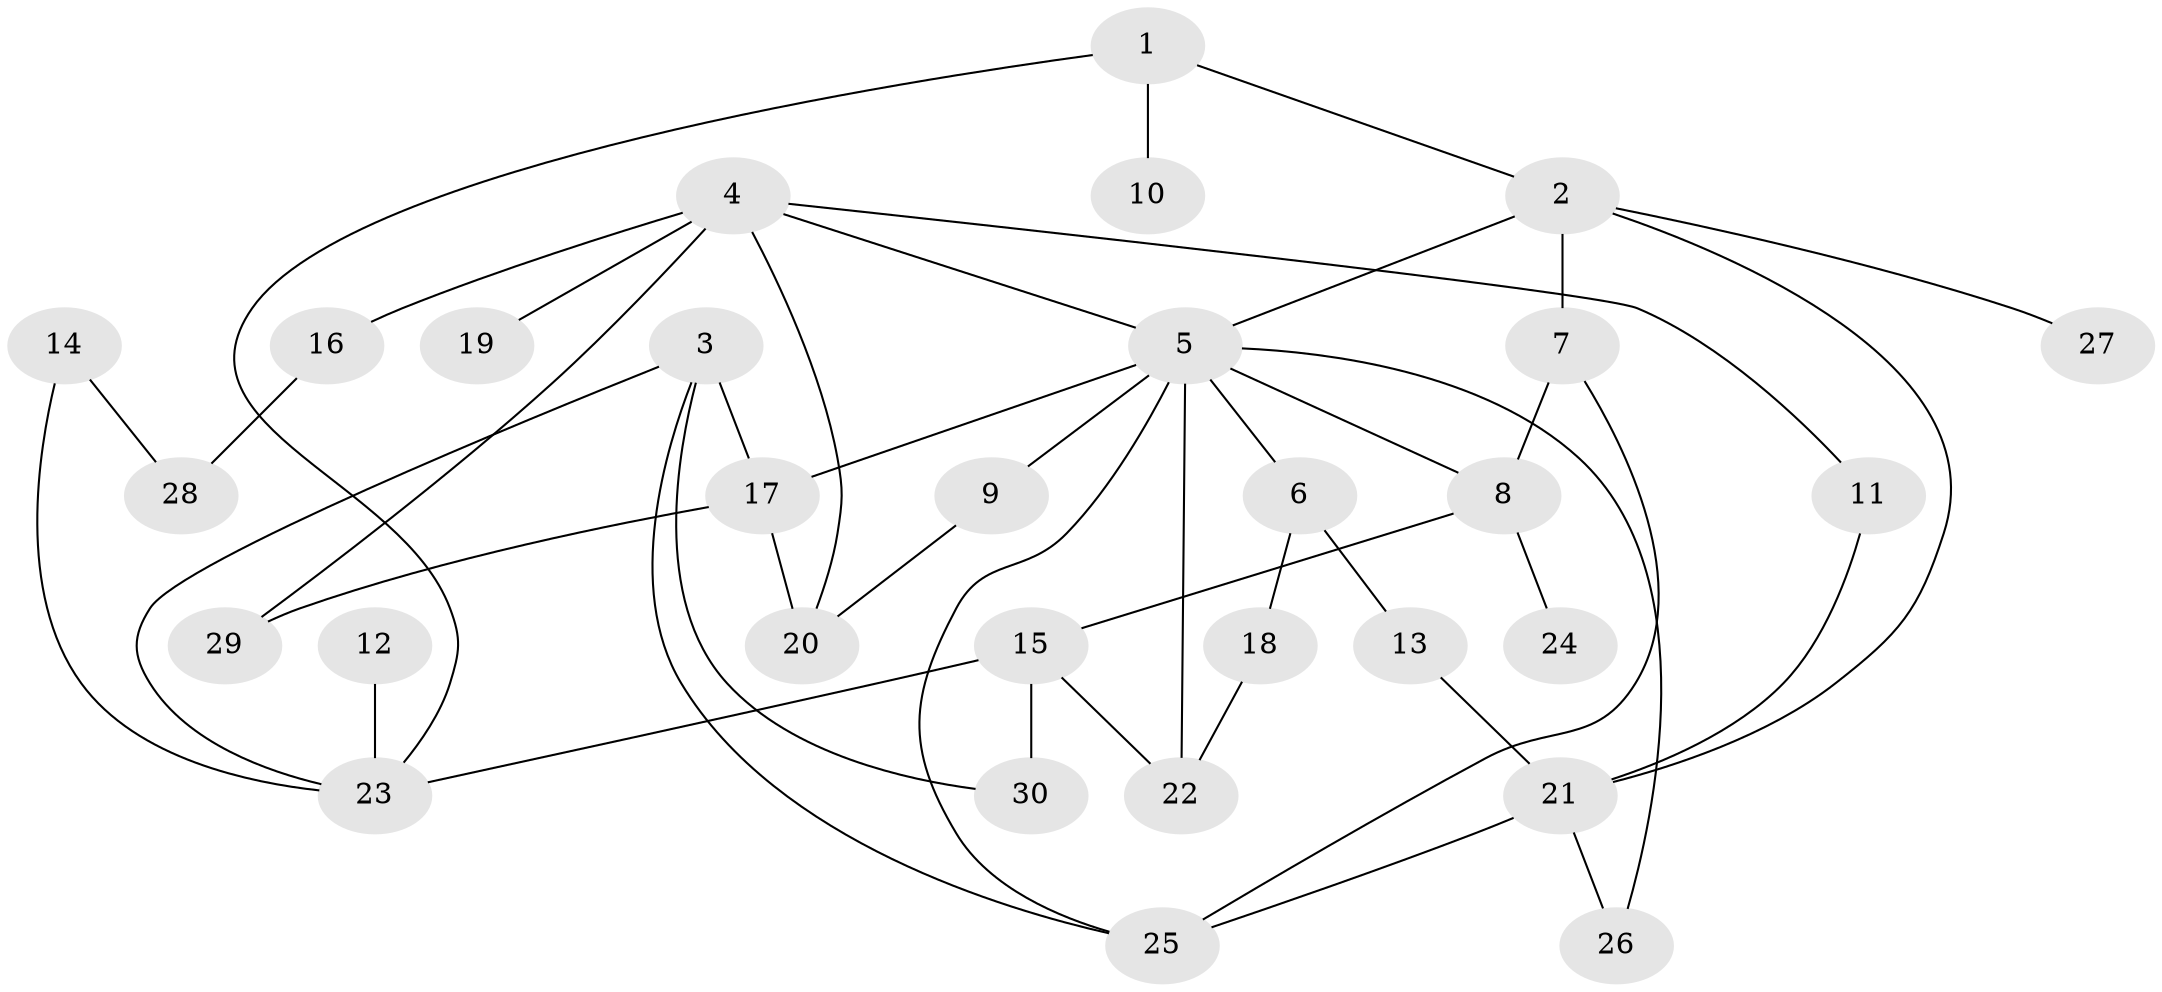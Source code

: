 // original degree distribution, {7: 0.01694915254237288, 3: 0.288135593220339, 5: 0.03389830508474576, 1: 0.2033898305084746, 4: 0.06779661016949153, 2: 0.3559322033898305, 8: 0.01694915254237288, 6: 0.01694915254237288}
// Generated by graph-tools (version 1.1) at 2025/01/03/09/25 03:01:07]
// undirected, 30 vertices, 45 edges
graph export_dot {
graph [start="1"]
  node [color=gray90,style=filled];
  1;
  2;
  3;
  4;
  5;
  6;
  7;
  8;
  9;
  10;
  11;
  12;
  13;
  14;
  15;
  16;
  17;
  18;
  19;
  20;
  21;
  22;
  23;
  24;
  25;
  26;
  27;
  28;
  29;
  30;
  1 -- 2 [weight=1.0];
  1 -- 10 [weight=1.0];
  1 -- 23 [weight=1.0];
  2 -- 5 [weight=1.0];
  2 -- 7 [weight=1.0];
  2 -- 21 [weight=1.0];
  2 -- 27 [weight=1.0];
  3 -- 17 [weight=1.0];
  3 -- 23 [weight=1.0];
  3 -- 25 [weight=1.0];
  3 -- 30 [weight=2.0];
  4 -- 5 [weight=1.0];
  4 -- 11 [weight=1.0];
  4 -- 16 [weight=1.0];
  4 -- 19 [weight=1.0];
  4 -- 20 [weight=1.0];
  4 -- 29 [weight=1.0];
  5 -- 6 [weight=1.0];
  5 -- 8 [weight=1.0];
  5 -- 9 [weight=1.0];
  5 -- 17 [weight=1.0];
  5 -- 22 [weight=1.0];
  5 -- 25 [weight=1.0];
  5 -- 26 [weight=1.0];
  6 -- 13 [weight=1.0];
  6 -- 18 [weight=1.0];
  7 -- 8 [weight=1.0];
  7 -- 25 [weight=1.0];
  8 -- 15 [weight=1.0];
  8 -- 24 [weight=1.0];
  9 -- 20 [weight=1.0];
  11 -- 21 [weight=1.0];
  12 -- 23 [weight=1.0];
  13 -- 21 [weight=1.0];
  14 -- 23 [weight=1.0];
  14 -- 28 [weight=1.0];
  15 -- 22 [weight=1.0];
  15 -- 23 [weight=1.0];
  15 -- 30 [weight=1.0];
  16 -- 28 [weight=1.0];
  17 -- 20 [weight=1.0];
  17 -- 29 [weight=1.0];
  18 -- 22 [weight=1.0];
  21 -- 25 [weight=1.0];
  21 -- 26 [weight=1.0];
}
